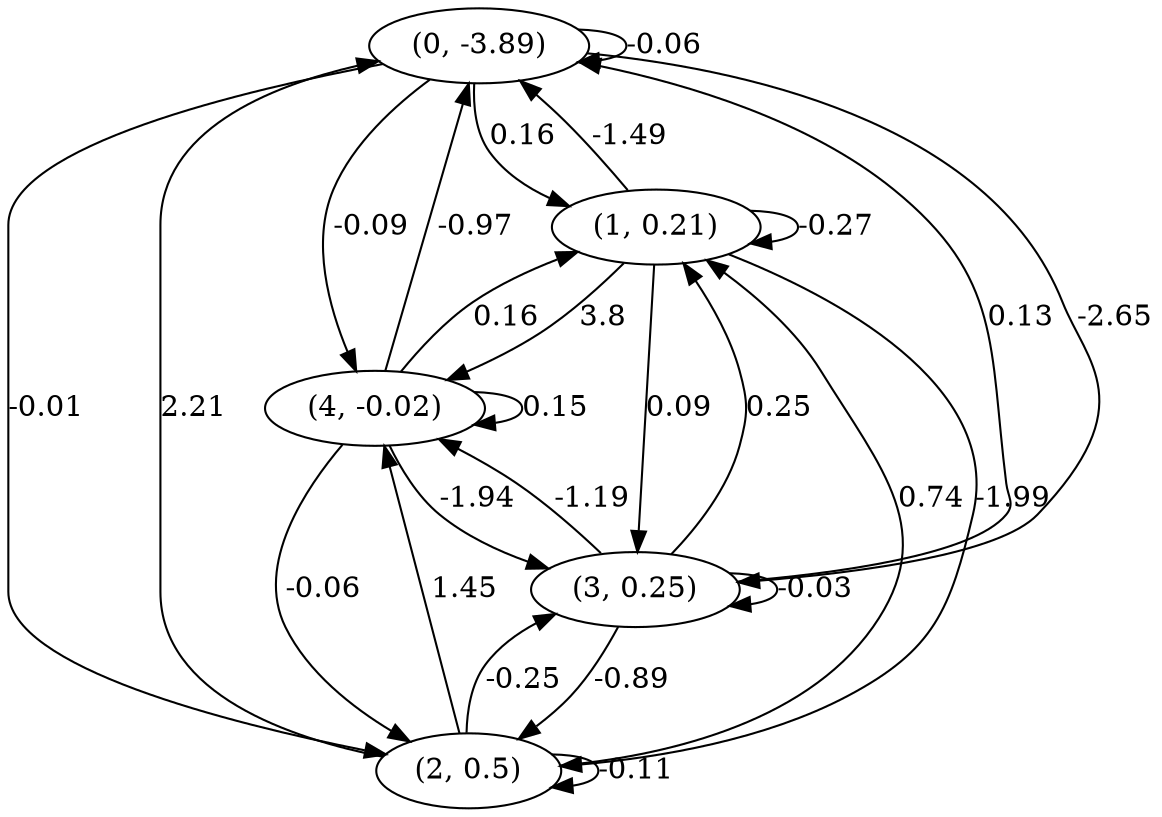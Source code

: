 digraph {
    0 [ label = "(0, -3.89)" ]
    1 [ label = "(1, 0.21)" ]
    2 [ label = "(2, 0.5)" ]
    3 [ label = "(3, 0.25)" ]
    4 [ label = "(4, -0.02)" ]
    0 -> 0 [ label = "-0.06" ]
    1 -> 1 [ label = "-0.27" ]
    2 -> 2 [ label = "-0.11" ]
    3 -> 3 [ label = "-0.03" ]
    4 -> 4 [ label = "0.15" ]
    1 -> 0 [ label = "-1.49" ]
    2 -> 0 [ label = "2.21" ]
    3 -> 0 [ label = "0.13" ]
    4 -> 0 [ label = "-0.97" ]
    0 -> 1 [ label = "0.16" ]
    2 -> 1 [ label = "0.74" ]
    3 -> 1 [ label = "0.25" ]
    4 -> 1 [ label = "0.16" ]
    0 -> 2 [ label = "-0.01" ]
    1 -> 2 [ label = "-1.99" ]
    3 -> 2 [ label = "-0.89" ]
    4 -> 2 [ label = "-0.06" ]
    0 -> 3 [ label = "-2.65" ]
    1 -> 3 [ label = "0.09" ]
    2 -> 3 [ label = "-0.25" ]
    4 -> 3 [ label = "-1.94" ]
    0 -> 4 [ label = "-0.09" ]
    1 -> 4 [ label = "3.8" ]
    2 -> 4 [ label = "1.45" ]
    3 -> 4 [ label = "-1.19" ]
}

